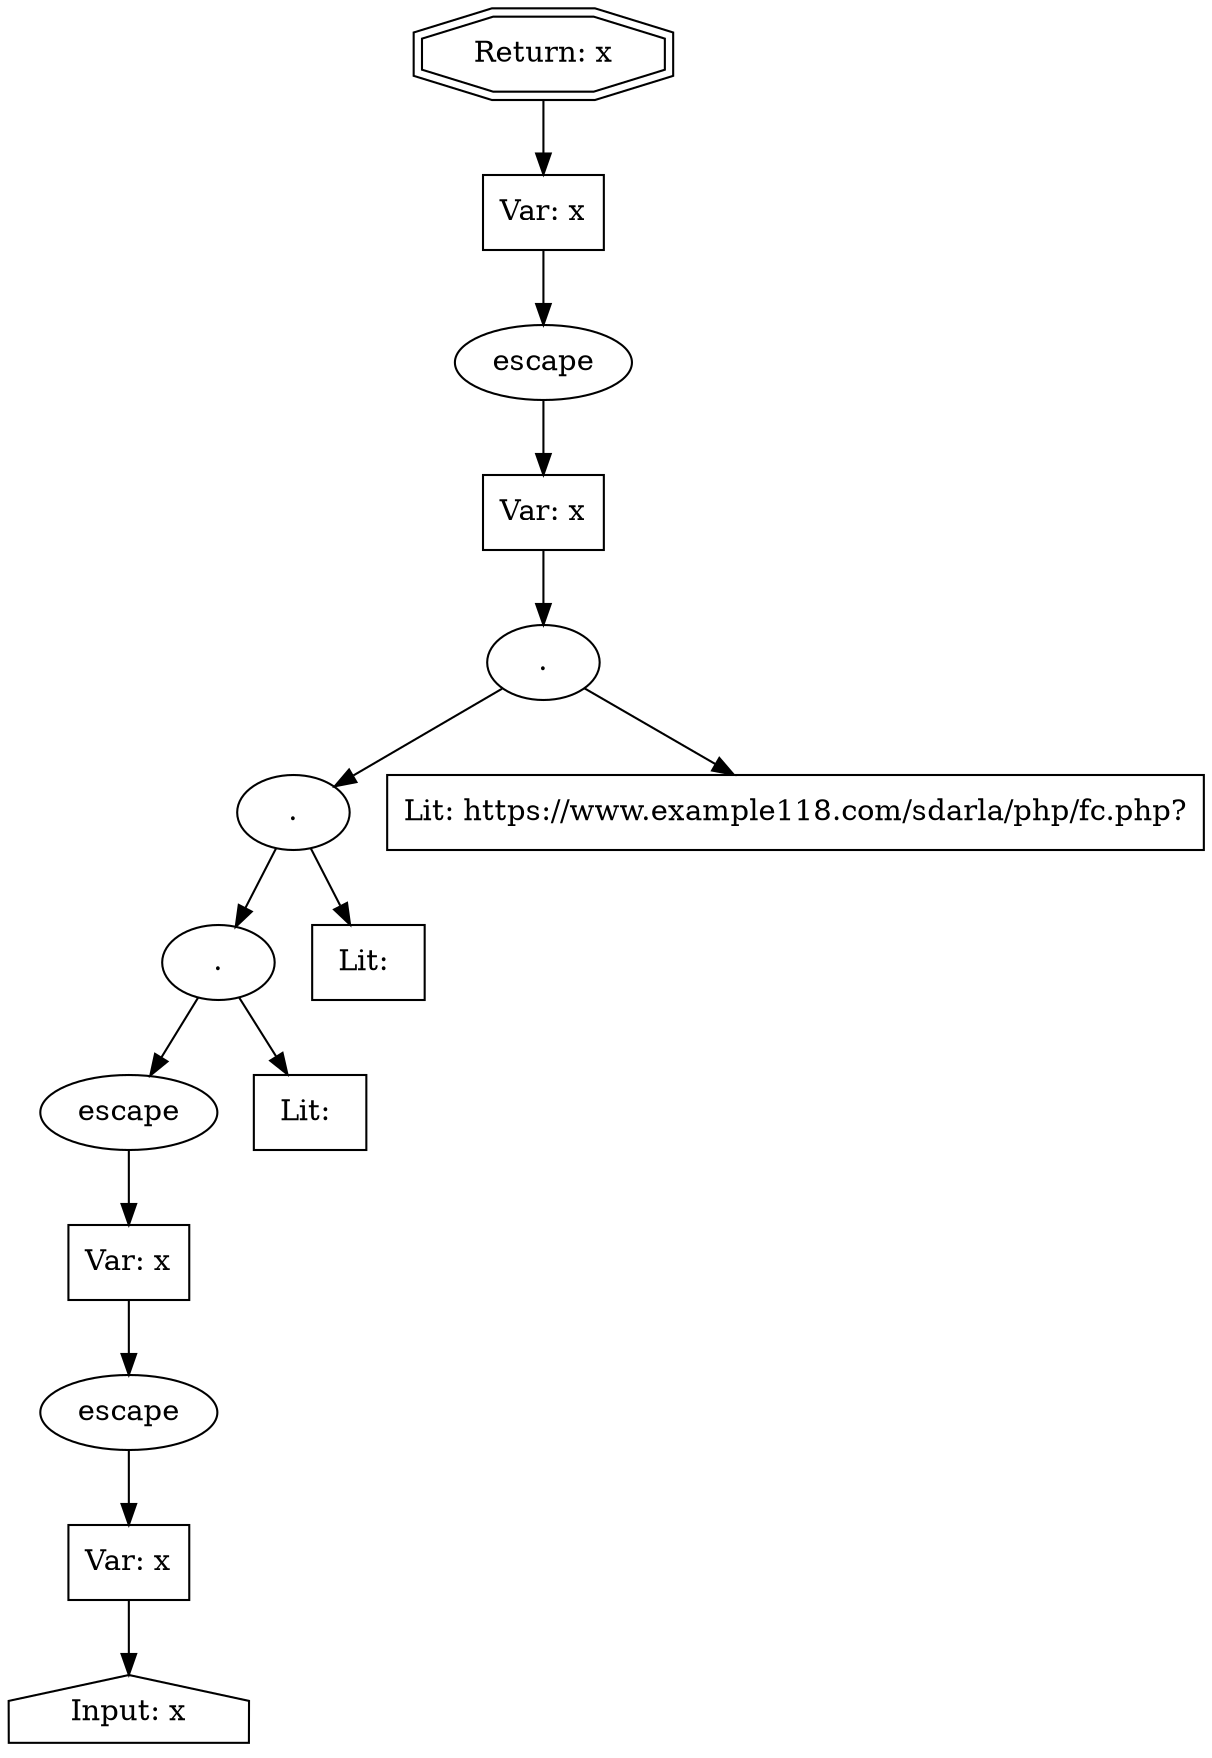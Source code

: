 // Finding: 8ef31c0b-52e4-437d-aa9f-4e70f445fbd2
// Finding.url: https://www.example118.com/##"></iframe></style></script></object></embed></textarea><img src=x onerror=taintfoxLog('e012cdea697648ef97530799becdbc2f')><!--/*
// Finding.parentloc: https://www.example118.com/##"></iframe></style></script></object></embed></textarea><img src=x onerror=taintfoxLog('e012cdea697648ef97530799becdbc2f')><!--/*
// Finding.domain: www.example118.com
// Finding.base_domain: example118.com
// Finding.source: location.href
// Finding.sink: innerHTML
// Sanitizer.score: 9
// Sanitizer.name: _
// Sanitizer.location: https://s.example119.com/rq/darla/4-6-0/js/g-r-min.js - _:1:3618
// Finding.begin: 306
// Finding.end: 633
// Finding.original_uuid: d3c12ce9-7d9f-4073-8066-48427bfa8e31
// Finding.TwentyFiveMillionFlowsId: -1692515070
// Finding.script: https://s.example119.com/rq/darla/4-6-0/js/g-r-min.js
// Finding.line: 1
// Exploit.uuid: e012cdea-6976-48ef-9753-0799becdbc2f
// Exploit.success: false
// Exploit.status: validated
// Exploit.method: C
// Exploit.type: html
// Exploit.token: attribute
// Exploit.content: name
// Exploit.quote_type: "
// Exploit.tag: iframe
// Exploit.break_out: #"></iframe></style></script></object></embed></textarea><img src=x onerror=
// Exploit.break_in: ><!--/*
// Exploit.payload: #"></iframe></style></script></object></embed></textarea><img src=x onerror=taintfoxLog(1)><!--/*
// Exploit.begin_taint_url: 0
// Exploit.end_taint_url: 5
// Exploit.replace_begin_url: 22
// Exploit.replace_end_url: 22
// Exploit.replace_begin_param: 12682
// Exploit.replace_end_param: 12682
// Issues.LargestEncodeAttrStringChain: 0
// Issues.LargestTextFragmentEncodeChainLength: 0
// Issues.HasApproximation: false
// Issues.HasMissingImplementation: false
// Issues.HasInfiniteRegexWithFunctionReplacer: false
// Issues.MergedSplitAndJoins: false
// Issues.HasUrlInRhsOfReplace: false
// Issues.HasUrlInLhsOfReplace: false
// Issues.HasCookieValueInLhsOfreplace: false
// Issues.HasCookieValueInRhsOfreplace: false
// Issues.HasCookieValueInMatchPattern: false
// Issues.HasCookieValueInExecPattern: false
// Issues.RemovedLRConcats: false
// Issues.RemovedReplaceArtifacts: false
// Issues.HasUrlInMatchPattern: false
// Issues.HasUrlInExecPattern: false
// Issues.RemovedNOPreplaces: false
// Issues.Known_sanitizer: false
// DepGraph.hash: -648402814
// DepGraph.sanitizer_hash: 1963948272

digraph cfg {
n0 [shape=house, label="Input: x"];
n1 [shape=ellipse, label="escape"];
n2 [shape=box, label="Var: x"];
n3 [shape=ellipse, label="escape"];
n4 [shape=box, label="Var: x"];
n5 [shape=ellipse, label="."];
n6 [shape=box, label="Lit: "];
n7 [shape=ellipse, label="."];
n8 [shape=box, label="Lit: "];
n9 [shape=ellipse, label="."];
n10 [shape=box, label="Lit: https://www.example118.com/sdarla/php/fc.php?"];
n11 [shape=ellipse, label="escape"];
n12 [shape=box, label="Var: x"];
n13 [shape=box, label="Var: x"];
n14 [shape=doubleoctagon, label="Return: x"];
n2 -> n0;
n1 -> n2;
n4 -> n1;
n3 -> n4;
n5 -> n6;
n5 -> n3;
n7 -> n5;
n7 -> n8;
n9 -> n10;
n9 -> n7;
n12 -> n9;
n11 -> n12;
n13 -> n11;
n14 -> n13;
}